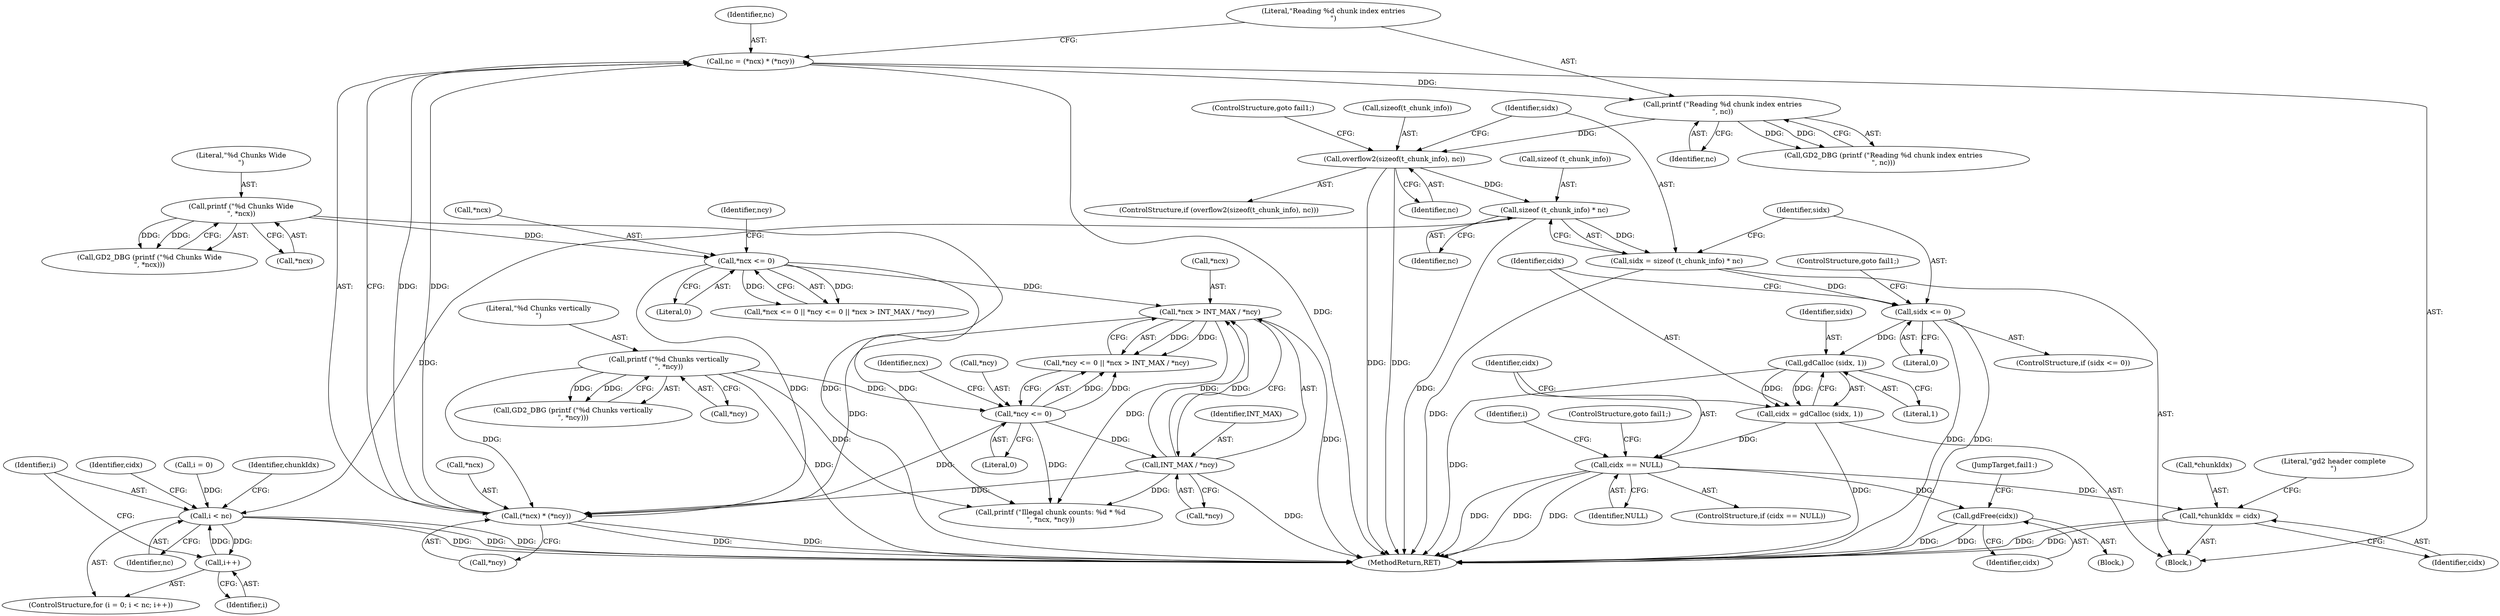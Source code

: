digraph "0_libgd_69d2fd2c597ffc0c217de1238b9bf4d4bceba8e6@API" {
"1000377" [label="(Call,sizeof (t_chunk_info) * nc)"];
"1000369" [label="(Call,overflow2(sizeof(t_chunk_info), nc))"];
"1000365" [label="(Call,printf (\"Reading %d chunk index entries\n\", nc))"];
"1000357" [label="(Call,nc = (*ncx) * (*ncy))"];
"1000359" [label="(Call,(*ncx) * (*ncy))"];
"1000332" [label="(Call,*ncx <= 0)"];
"1000308" [label="(Call,printf (\"%d Chunks Wide\n\", *ncx))"];
"1000341" [label="(Call,*ncx > INT_MAX / *ncy)"];
"1000344" [label="(Call,INT_MAX / *ncy)"];
"1000337" [label="(Call,*ncy <= 0)"];
"1000321" [label="(Call,printf (\"%d Chunks vertically\n\", *ncy))"];
"1000375" [label="(Call,sidx = sizeof (t_chunk_info) * nc)"];
"1000382" [label="(Call,sidx <= 0)"];
"1000389" [label="(Call,gdCalloc (sidx, 1))"];
"1000387" [label="(Call,cidx = gdCalloc (sidx, 1))"];
"1000393" [label="(Call,cidx == NULL)"];
"1000451" [label="(Call,*chunkIdx = cidx)"];
"1000461" [label="(Call,gdFree(cidx))"];
"1000402" [label="(Call,i < nc)"];
"1000405" [label="(Call,i++)"];
"1000345" [label="(Identifier,INT_MAX)"];
"1000383" [label="(Identifier,sidx)"];
"1000346" [label="(Call,*ncy)"];
"1000322" [label="(Literal,\"%d Chunks vertically\n\")"];
"1000342" [label="(Call,*ncx)"];
"1000381" [label="(ControlStructure,if (sidx <= 0))"];
"1000340" [label="(Literal,0)"];
"1000333" [label="(Call,*ncx)"];
"1000451" [label="(Call,*chunkIdx = cidx)"];
"1000414" [label="(Identifier,cidx)"];
"1000343" [label="(Identifier,ncx)"];
"1000394" [label="(Identifier,cidx)"];
"1000360" [label="(Call,*ncx)"];
"1000382" [label="(Call,sidx <= 0)"];
"1000393" [label="(Call,cidx == NULL)"];
"1000329" [label="(Block,)"];
"1000372" [label="(Identifier,nc)"];
"1000462" [label="(Identifier,cidx)"];
"1000336" [label="(Call,*ncy <= 0 || *ncx > INT_MAX / *ncy)"];
"1000335" [label="(Literal,0)"];
"1000402" [label="(Call,i < nc)"];
"1000359" [label="(Call,(*ncx) * (*ncy))"];
"1000358" [label="(Identifier,nc)"];
"1000380" [label="(Identifier,nc)"];
"1000399" [label="(Call,i = 0)"];
"1000310" [label="(Call,*ncx)"];
"1000365" [label="(Call,printf (\"Reading %d chunk index entries\n\", nc))"];
"1000375" [label="(Call,sidx = sizeof (t_chunk_info) * nc)"];
"1000357" [label="(Call,nc = (*ncx) * (*ncy))"];
"1000453" [label="(Identifier,chunkIdx)"];
"1000308" [label="(Call,printf (\"%d Chunks Wide\n\", *ncx))"];
"1000378" [label="(Call,sizeof (t_chunk_info))"];
"1000395" [label="(Identifier,NULL)"];
"1000404" [label="(Identifier,nc)"];
"1000376" [label="(Identifier,sidx)"];
"1000386" [label="(ControlStructure,goto fail1;)"];
"1000323" [label="(Call,*ncy)"];
"1000400" [label="(Identifier,i)"];
"1000388" [label="(Identifier,cidx)"];
"1000397" [label="(ControlStructure,goto fail1;)"];
"1000391" [label="(Literal,1)"];
"1000466" [label="(MethodReturn,RET)"];
"1000390" [label="(Identifier,sidx)"];
"1000454" [label="(Identifier,cidx)"];
"1000452" [label="(Call,*chunkIdx)"];
"1000457" [label="(Literal,\"gd2 header complete\n\")"];
"1000307" [label="(Call,GD2_DBG (printf (\"%d Chunks Wide\n\", *ncx)))"];
"1000403" [label="(Identifier,i)"];
"1000337" [label="(Call,*ncy <= 0)"];
"1000369" [label="(Call,overflow2(sizeof(t_chunk_info), nc))"];
"1000370" [label="(Call,sizeof(t_chunk_info))"];
"1000321" [label="(Call,printf (\"%d Chunks vertically\n\", *ncy))"];
"1000384" [label="(Literal,0)"];
"1000344" [label="(Call,INT_MAX / *ncy)"];
"1000338" [label="(Call,*ncy)"];
"1000374" [label="(ControlStructure,goto fail1;)"];
"1000377" [label="(Call,sizeof (t_chunk_info) * nc)"];
"1000392" [label="(ControlStructure,if (cidx == NULL))"];
"1000117" [label="(Block,)"];
"1000406" [label="(Identifier,i)"];
"1000405" [label="(Call,i++)"];
"1000320" [label="(Call,GD2_DBG (printf (\"%d Chunks vertically\n\", *ncy)))"];
"1000398" [label="(ControlStructure,for (i = 0; i < nc; i++))"];
"1000368" [label="(ControlStructure,if (overflow2(sizeof(t_chunk_info), nc)))"];
"1000387" [label="(Call,cidx = gdCalloc (sidx, 1))"];
"1000350" [label="(Call,printf (\"Illegal chunk counts: %d * %d\n\", *ncx, *ncy))"];
"1000367" [label="(Identifier,nc)"];
"1000366" [label="(Literal,\"Reading %d chunk index entries\n\")"];
"1000341" [label="(Call,*ncx > INT_MAX / *ncy)"];
"1000461" [label="(Call,gdFree(cidx))"];
"1000463" [label="(JumpTarget,fail1:)"];
"1000339" [label="(Identifier,ncy)"];
"1000331" [label="(Call,*ncx <= 0 || *ncy <= 0 || *ncx > INT_MAX / *ncy)"];
"1000309" [label="(Literal,\"%d Chunks Wide\n\")"];
"1000389" [label="(Call,gdCalloc (sidx, 1))"];
"1000332" [label="(Call,*ncx <= 0)"];
"1000362" [label="(Call,*ncy)"];
"1000364" [label="(Call,GD2_DBG (printf (\"Reading %d chunk index entries\n\", nc)))"];
"1000377" -> "1000375"  [label="AST: "];
"1000377" -> "1000380"  [label="CFG: "];
"1000378" -> "1000377"  [label="AST: "];
"1000380" -> "1000377"  [label="AST: "];
"1000375" -> "1000377"  [label="CFG: "];
"1000377" -> "1000466"  [label="DDG: "];
"1000377" -> "1000375"  [label="DDG: "];
"1000369" -> "1000377"  [label="DDG: "];
"1000377" -> "1000402"  [label="DDG: "];
"1000369" -> "1000368"  [label="AST: "];
"1000369" -> "1000372"  [label="CFG: "];
"1000370" -> "1000369"  [label="AST: "];
"1000372" -> "1000369"  [label="AST: "];
"1000374" -> "1000369"  [label="CFG: "];
"1000376" -> "1000369"  [label="CFG: "];
"1000369" -> "1000466"  [label="DDG: "];
"1000369" -> "1000466"  [label="DDG: "];
"1000365" -> "1000369"  [label="DDG: "];
"1000365" -> "1000364"  [label="AST: "];
"1000365" -> "1000367"  [label="CFG: "];
"1000366" -> "1000365"  [label="AST: "];
"1000367" -> "1000365"  [label="AST: "];
"1000364" -> "1000365"  [label="CFG: "];
"1000365" -> "1000364"  [label="DDG: "];
"1000365" -> "1000364"  [label="DDG: "];
"1000357" -> "1000365"  [label="DDG: "];
"1000357" -> "1000329"  [label="AST: "];
"1000357" -> "1000359"  [label="CFG: "];
"1000358" -> "1000357"  [label="AST: "];
"1000359" -> "1000357"  [label="AST: "];
"1000366" -> "1000357"  [label="CFG: "];
"1000357" -> "1000466"  [label="DDG: "];
"1000359" -> "1000357"  [label="DDG: "];
"1000359" -> "1000357"  [label="DDG: "];
"1000359" -> "1000362"  [label="CFG: "];
"1000360" -> "1000359"  [label="AST: "];
"1000362" -> "1000359"  [label="AST: "];
"1000359" -> "1000466"  [label="DDG: "];
"1000359" -> "1000466"  [label="DDG: "];
"1000332" -> "1000359"  [label="DDG: "];
"1000341" -> "1000359"  [label="DDG: "];
"1000337" -> "1000359"  [label="DDG: "];
"1000321" -> "1000359"  [label="DDG: "];
"1000344" -> "1000359"  [label="DDG: "];
"1000332" -> "1000331"  [label="AST: "];
"1000332" -> "1000335"  [label="CFG: "];
"1000333" -> "1000332"  [label="AST: "];
"1000335" -> "1000332"  [label="AST: "];
"1000339" -> "1000332"  [label="CFG: "];
"1000331" -> "1000332"  [label="CFG: "];
"1000332" -> "1000331"  [label="DDG: "];
"1000332" -> "1000331"  [label="DDG: "];
"1000308" -> "1000332"  [label="DDG: "];
"1000332" -> "1000341"  [label="DDG: "];
"1000332" -> "1000350"  [label="DDG: "];
"1000308" -> "1000307"  [label="AST: "];
"1000308" -> "1000310"  [label="CFG: "];
"1000309" -> "1000308"  [label="AST: "];
"1000310" -> "1000308"  [label="AST: "];
"1000307" -> "1000308"  [label="CFG: "];
"1000308" -> "1000466"  [label="DDG: "];
"1000308" -> "1000307"  [label="DDG: "];
"1000308" -> "1000307"  [label="DDG: "];
"1000341" -> "1000336"  [label="AST: "];
"1000341" -> "1000344"  [label="CFG: "];
"1000342" -> "1000341"  [label="AST: "];
"1000344" -> "1000341"  [label="AST: "];
"1000336" -> "1000341"  [label="CFG: "];
"1000341" -> "1000466"  [label="DDG: "];
"1000341" -> "1000336"  [label="DDG: "];
"1000341" -> "1000336"  [label="DDG: "];
"1000344" -> "1000341"  [label="DDG: "];
"1000344" -> "1000341"  [label="DDG: "];
"1000341" -> "1000350"  [label="DDG: "];
"1000344" -> "1000346"  [label="CFG: "];
"1000345" -> "1000344"  [label="AST: "];
"1000346" -> "1000344"  [label="AST: "];
"1000344" -> "1000466"  [label="DDG: "];
"1000337" -> "1000344"  [label="DDG: "];
"1000344" -> "1000350"  [label="DDG: "];
"1000337" -> "1000336"  [label="AST: "];
"1000337" -> "1000340"  [label="CFG: "];
"1000338" -> "1000337"  [label="AST: "];
"1000340" -> "1000337"  [label="AST: "];
"1000343" -> "1000337"  [label="CFG: "];
"1000336" -> "1000337"  [label="CFG: "];
"1000337" -> "1000336"  [label="DDG: "];
"1000337" -> "1000336"  [label="DDG: "];
"1000321" -> "1000337"  [label="DDG: "];
"1000337" -> "1000350"  [label="DDG: "];
"1000321" -> "1000320"  [label="AST: "];
"1000321" -> "1000323"  [label="CFG: "];
"1000322" -> "1000321"  [label="AST: "];
"1000323" -> "1000321"  [label="AST: "];
"1000320" -> "1000321"  [label="CFG: "];
"1000321" -> "1000466"  [label="DDG: "];
"1000321" -> "1000320"  [label="DDG: "];
"1000321" -> "1000320"  [label="DDG: "];
"1000321" -> "1000350"  [label="DDG: "];
"1000375" -> "1000329"  [label="AST: "];
"1000376" -> "1000375"  [label="AST: "];
"1000383" -> "1000375"  [label="CFG: "];
"1000375" -> "1000466"  [label="DDG: "];
"1000375" -> "1000382"  [label="DDG: "];
"1000382" -> "1000381"  [label="AST: "];
"1000382" -> "1000384"  [label="CFG: "];
"1000383" -> "1000382"  [label="AST: "];
"1000384" -> "1000382"  [label="AST: "];
"1000386" -> "1000382"  [label="CFG: "];
"1000388" -> "1000382"  [label="CFG: "];
"1000382" -> "1000466"  [label="DDG: "];
"1000382" -> "1000466"  [label="DDG: "];
"1000382" -> "1000389"  [label="DDG: "];
"1000389" -> "1000387"  [label="AST: "];
"1000389" -> "1000391"  [label="CFG: "];
"1000390" -> "1000389"  [label="AST: "];
"1000391" -> "1000389"  [label="AST: "];
"1000387" -> "1000389"  [label="CFG: "];
"1000389" -> "1000466"  [label="DDG: "];
"1000389" -> "1000387"  [label="DDG: "];
"1000389" -> "1000387"  [label="DDG: "];
"1000387" -> "1000329"  [label="AST: "];
"1000388" -> "1000387"  [label="AST: "];
"1000394" -> "1000387"  [label="CFG: "];
"1000387" -> "1000466"  [label="DDG: "];
"1000387" -> "1000393"  [label="DDG: "];
"1000393" -> "1000392"  [label="AST: "];
"1000393" -> "1000395"  [label="CFG: "];
"1000394" -> "1000393"  [label="AST: "];
"1000395" -> "1000393"  [label="AST: "];
"1000397" -> "1000393"  [label="CFG: "];
"1000400" -> "1000393"  [label="CFG: "];
"1000393" -> "1000466"  [label="DDG: "];
"1000393" -> "1000466"  [label="DDG: "];
"1000393" -> "1000466"  [label="DDG: "];
"1000393" -> "1000451"  [label="DDG: "];
"1000393" -> "1000461"  [label="DDG: "];
"1000451" -> "1000329"  [label="AST: "];
"1000451" -> "1000454"  [label="CFG: "];
"1000452" -> "1000451"  [label="AST: "];
"1000454" -> "1000451"  [label="AST: "];
"1000457" -> "1000451"  [label="CFG: "];
"1000451" -> "1000466"  [label="DDG: "];
"1000451" -> "1000466"  [label="DDG: "];
"1000461" -> "1000117"  [label="AST: "];
"1000461" -> "1000462"  [label="CFG: "];
"1000462" -> "1000461"  [label="AST: "];
"1000463" -> "1000461"  [label="CFG: "];
"1000461" -> "1000466"  [label="DDG: "];
"1000461" -> "1000466"  [label="DDG: "];
"1000402" -> "1000398"  [label="AST: "];
"1000402" -> "1000404"  [label="CFG: "];
"1000403" -> "1000402"  [label="AST: "];
"1000404" -> "1000402"  [label="AST: "];
"1000414" -> "1000402"  [label="CFG: "];
"1000453" -> "1000402"  [label="CFG: "];
"1000402" -> "1000466"  [label="DDG: "];
"1000402" -> "1000466"  [label="DDG: "];
"1000402" -> "1000466"  [label="DDG: "];
"1000399" -> "1000402"  [label="DDG: "];
"1000405" -> "1000402"  [label="DDG: "];
"1000402" -> "1000405"  [label="DDG: "];
"1000405" -> "1000398"  [label="AST: "];
"1000405" -> "1000406"  [label="CFG: "];
"1000406" -> "1000405"  [label="AST: "];
"1000403" -> "1000405"  [label="CFG: "];
}
